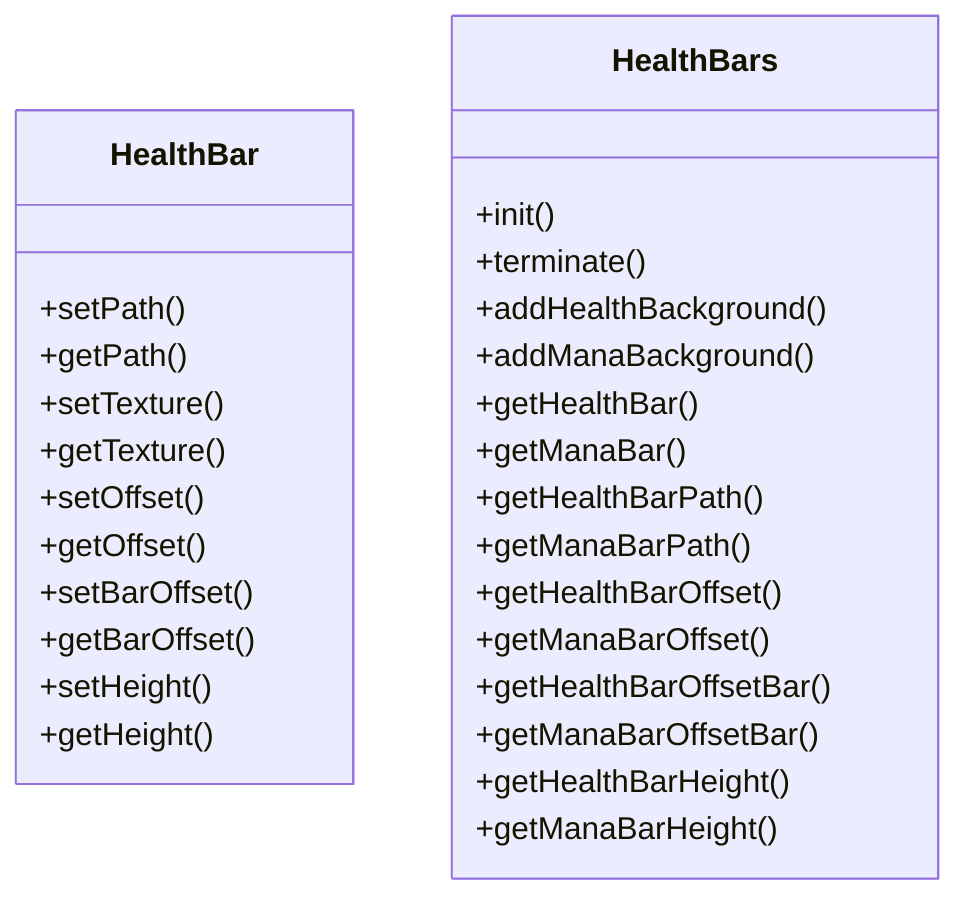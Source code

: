 classDiagram
    class HealthBar {
        +setPath()
        +getPath()
        +setTexture()
        +getTexture()
        +setOffset()
        +getOffset()
        +setBarOffset()
        +getBarOffset()
        +setHeight()
        +getHeight()
    }
    class HealthBars {
        +init()
        +terminate()
        +addHealthBackground()
        +addManaBackground()
        +getHealthBar()
        +getManaBar()
        +getHealthBarPath()
        +getManaBarPath()
        +getHealthBarOffset()
        +getManaBarOffset()
        +getHealthBarOffsetBar()
        +getManaBarOffsetBar()
        +getHealthBarHeight()
        +getManaBarHeight()
    }